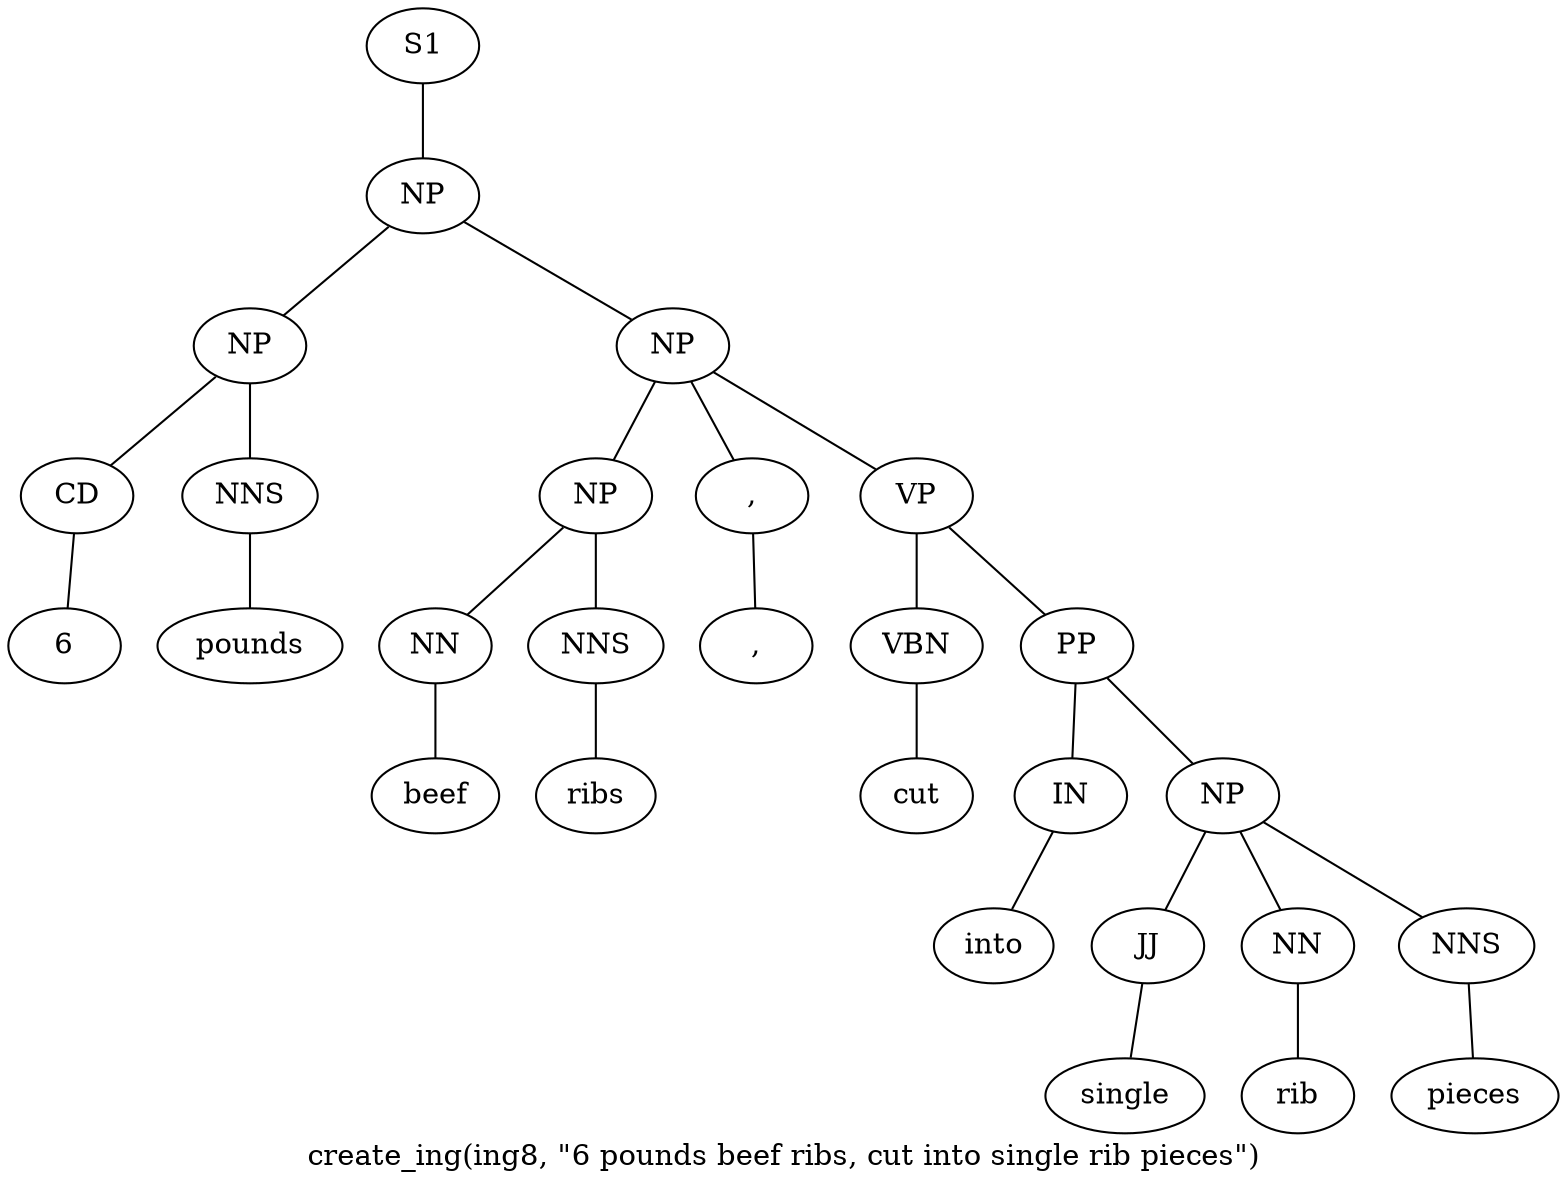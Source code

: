 graph SyntaxGraph {
	label = "create_ing(ing8, \"6 pounds beef ribs, cut into single rib pieces\")";
	Node0 [label="S1"];
	Node1 [label="NP"];
	Node2 [label="NP"];
	Node3 [label="CD"];
	Node4 [label="6"];
	Node5 [label="NNS"];
	Node6 [label="pounds"];
	Node7 [label="NP"];
	Node8 [label="NP"];
	Node9 [label="NN"];
	Node10 [label="beef"];
	Node11 [label="NNS"];
	Node12 [label="ribs"];
	Node13 [label=","];
	Node14 [label=","];
	Node15 [label="VP"];
	Node16 [label="VBN"];
	Node17 [label="cut"];
	Node18 [label="PP"];
	Node19 [label="IN"];
	Node20 [label="into"];
	Node21 [label="NP"];
	Node22 [label="JJ"];
	Node23 [label="single"];
	Node24 [label="NN"];
	Node25 [label="rib"];
	Node26 [label="NNS"];
	Node27 [label="pieces"];

	Node0 -- Node1;
	Node1 -- Node2;
	Node1 -- Node7;
	Node2 -- Node3;
	Node2 -- Node5;
	Node3 -- Node4;
	Node5 -- Node6;
	Node7 -- Node8;
	Node7 -- Node13;
	Node7 -- Node15;
	Node8 -- Node9;
	Node8 -- Node11;
	Node9 -- Node10;
	Node11 -- Node12;
	Node13 -- Node14;
	Node15 -- Node16;
	Node15 -- Node18;
	Node16 -- Node17;
	Node18 -- Node19;
	Node18 -- Node21;
	Node19 -- Node20;
	Node21 -- Node22;
	Node21 -- Node24;
	Node21 -- Node26;
	Node22 -- Node23;
	Node24 -- Node25;
	Node26 -- Node27;
}